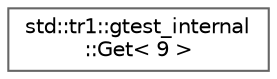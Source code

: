 digraph "Graphical Class Hierarchy"
{
 // LATEX_PDF_SIZE
  bgcolor="transparent";
  edge [fontname=Helvetica,fontsize=10,labelfontname=Helvetica,labelfontsize=10];
  node [fontname=Helvetica,fontsize=10,shape=box,height=0.2,width=0.4];
  rankdir="LR";
  Node0 [id="Node000000",label="std::tr1::gtest_internal\l::Get\< 9 \>",height=0.2,width=0.4,color="grey40", fillcolor="white", style="filled",URL="$classstd_1_1tr1_1_1gtest__internal_1_1_get_3_019_01_4.html",tooltip=" "];
}
